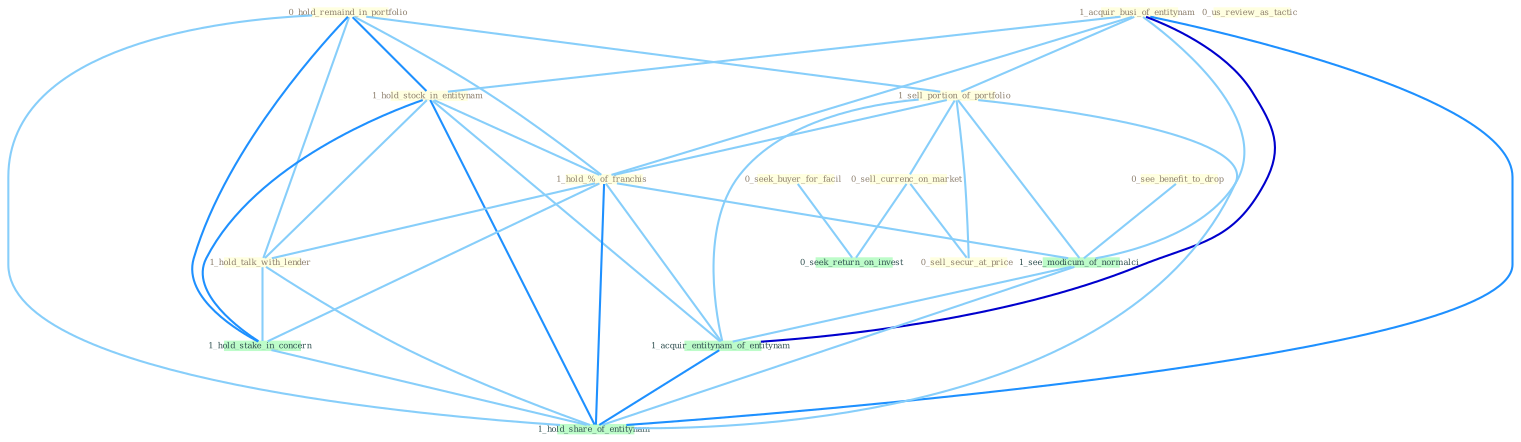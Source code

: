 Graph G{ 
    node
    [shape=polygon,style=filled,width=.5,height=.06,color="#BDFCC9",fixedsize=true,fontsize=4,
    fontcolor="#2f4f4f"];
    {node
    [color="#ffffe0", fontcolor="#8b7d6b"] "0_seek_buyer_for_facil " "0_hold_remaind_in_portfolio " "1_acquir_busi_of_entitynam " "0_us_review_as_tactic " "0_see_benefit_to_drop " "1_sell_portion_of_portfolio " "1_hold_stock_in_entitynam " "0_sell_currenc_on_market " "0_sell_secur_at_price " "1_hold_%_of_franchis " "1_hold_talk_with_lender "}
{node [color="#fff0f5", fontcolor="#b22222"]}
edge [color="#B0E2FF"];

	"0_seek_buyer_for_facil " -- "0_seek_return_on_invest " [w="1", color="#87cefa" ];
	"0_hold_remaind_in_portfolio " -- "1_sell_portion_of_portfolio " [w="1", color="#87cefa" ];
	"0_hold_remaind_in_portfolio " -- "1_hold_stock_in_entitynam " [w="2", color="#1e90ff" , len=0.8];
	"0_hold_remaind_in_portfolio " -- "1_hold_%_of_franchis " [w="1", color="#87cefa" ];
	"0_hold_remaind_in_portfolio " -- "1_hold_talk_with_lender " [w="1", color="#87cefa" ];
	"0_hold_remaind_in_portfolio " -- "1_hold_stake_in_concern " [w="2", color="#1e90ff" , len=0.8];
	"0_hold_remaind_in_portfolio " -- "1_hold_share_of_entitynam " [w="1", color="#87cefa" ];
	"1_acquir_busi_of_entitynam " -- "1_sell_portion_of_portfolio " [w="1", color="#87cefa" ];
	"1_acquir_busi_of_entitynam " -- "1_hold_stock_in_entitynam " [w="1", color="#87cefa" ];
	"1_acquir_busi_of_entitynam " -- "1_hold_%_of_franchis " [w="1", color="#87cefa" ];
	"1_acquir_busi_of_entitynam " -- "1_see_modicum_of_normalci " [w="1", color="#87cefa" ];
	"1_acquir_busi_of_entitynam " -- "1_acquir_entitynam_of_entitynam " [w="3", color="#0000cd" , len=0.6];
	"1_acquir_busi_of_entitynam " -- "1_hold_share_of_entitynam " [w="2", color="#1e90ff" , len=0.8];
	"0_see_benefit_to_drop " -- "1_see_modicum_of_normalci " [w="1", color="#87cefa" ];
	"1_sell_portion_of_portfolio " -- "0_sell_currenc_on_market " [w="1", color="#87cefa" ];
	"1_sell_portion_of_portfolio " -- "0_sell_secur_at_price " [w="1", color="#87cefa" ];
	"1_sell_portion_of_portfolio " -- "1_hold_%_of_franchis " [w="1", color="#87cefa" ];
	"1_sell_portion_of_portfolio " -- "1_see_modicum_of_normalci " [w="1", color="#87cefa" ];
	"1_sell_portion_of_portfolio " -- "1_acquir_entitynam_of_entitynam " [w="1", color="#87cefa" ];
	"1_sell_portion_of_portfolio " -- "1_hold_share_of_entitynam " [w="1", color="#87cefa" ];
	"1_hold_stock_in_entitynam " -- "1_hold_%_of_franchis " [w="1", color="#87cefa" ];
	"1_hold_stock_in_entitynam " -- "1_hold_talk_with_lender " [w="1", color="#87cefa" ];
	"1_hold_stock_in_entitynam " -- "1_hold_stake_in_concern " [w="2", color="#1e90ff" , len=0.8];
	"1_hold_stock_in_entitynam " -- "1_acquir_entitynam_of_entitynam " [w="1", color="#87cefa" ];
	"1_hold_stock_in_entitynam " -- "1_hold_share_of_entitynam " [w="2", color="#1e90ff" , len=0.8];
	"0_sell_currenc_on_market " -- "0_sell_secur_at_price " [w="1", color="#87cefa" ];
	"0_sell_currenc_on_market " -- "0_seek_return_on_invest " [w="1", color="#87cefa" ];
	"1_hold_%_of_franchis " -- "1_hold_talk_with_lender " [w="1", color="#87cefa" ];
	"1_hold_%_of_franchis " -- "1_hold_stake_in_concern " [w="1", color="#87cefa" ];
	"1_hold_%_of_franchis " -- "1_see_modicum_of_normalci " [w="1", color="#87cefa" ];
	"1_hold_%_of_franchis " -- "1_acquir_entitynam_of_entitynam " [w="1", color="#87cefa" ];
	"1_hold_%_of_franchis " -- "1_hold_share_of_entitynam " [w="2", color="#1e90ff" , len=0.8];
	"1_hold_talk_with_lender " -- "1_hold_stake_in_concern " [w="1", color="#87cefa" ];
	"1_hold_talk_with_lender " -- "1_hold_share_of_entitynam " [w="1", color="#87cefa" ];
	"1_hold_stake_in_concern " -- "1_hold_share_of_entitynam " [w="1", color="#87cefa" ];
	"1_see_modicum_of_normalci " -- "1_acquir_entitynam_of_entitynam " [w="1", color="#87cefa" ];
	"1_see_modicum_of_normalci " -- "1_hold_share_of_entitynam " [w="1", color="#87cefa" ];
	"1_acquir_entitynam_of_entitynam " -- "1_hold_share_of_entitynam " [w="2", color="#1e90ff" , len=0.8];
}